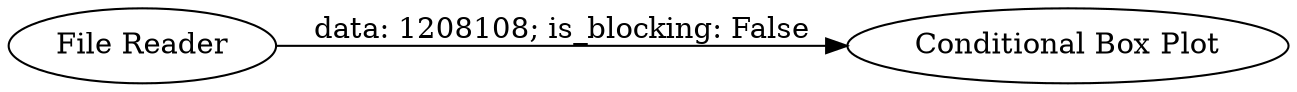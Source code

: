 digraph {
	"-2571055445138591873_13" [label="File Reader"]
	"-2571055445138591873_14" [label="Conditional Box Plot"]
	"-2571055445138591873_13" -> "-2571055445138591873_14" [label="data: 1208108; is_blocking: False"]
	rankdir=LR
}
